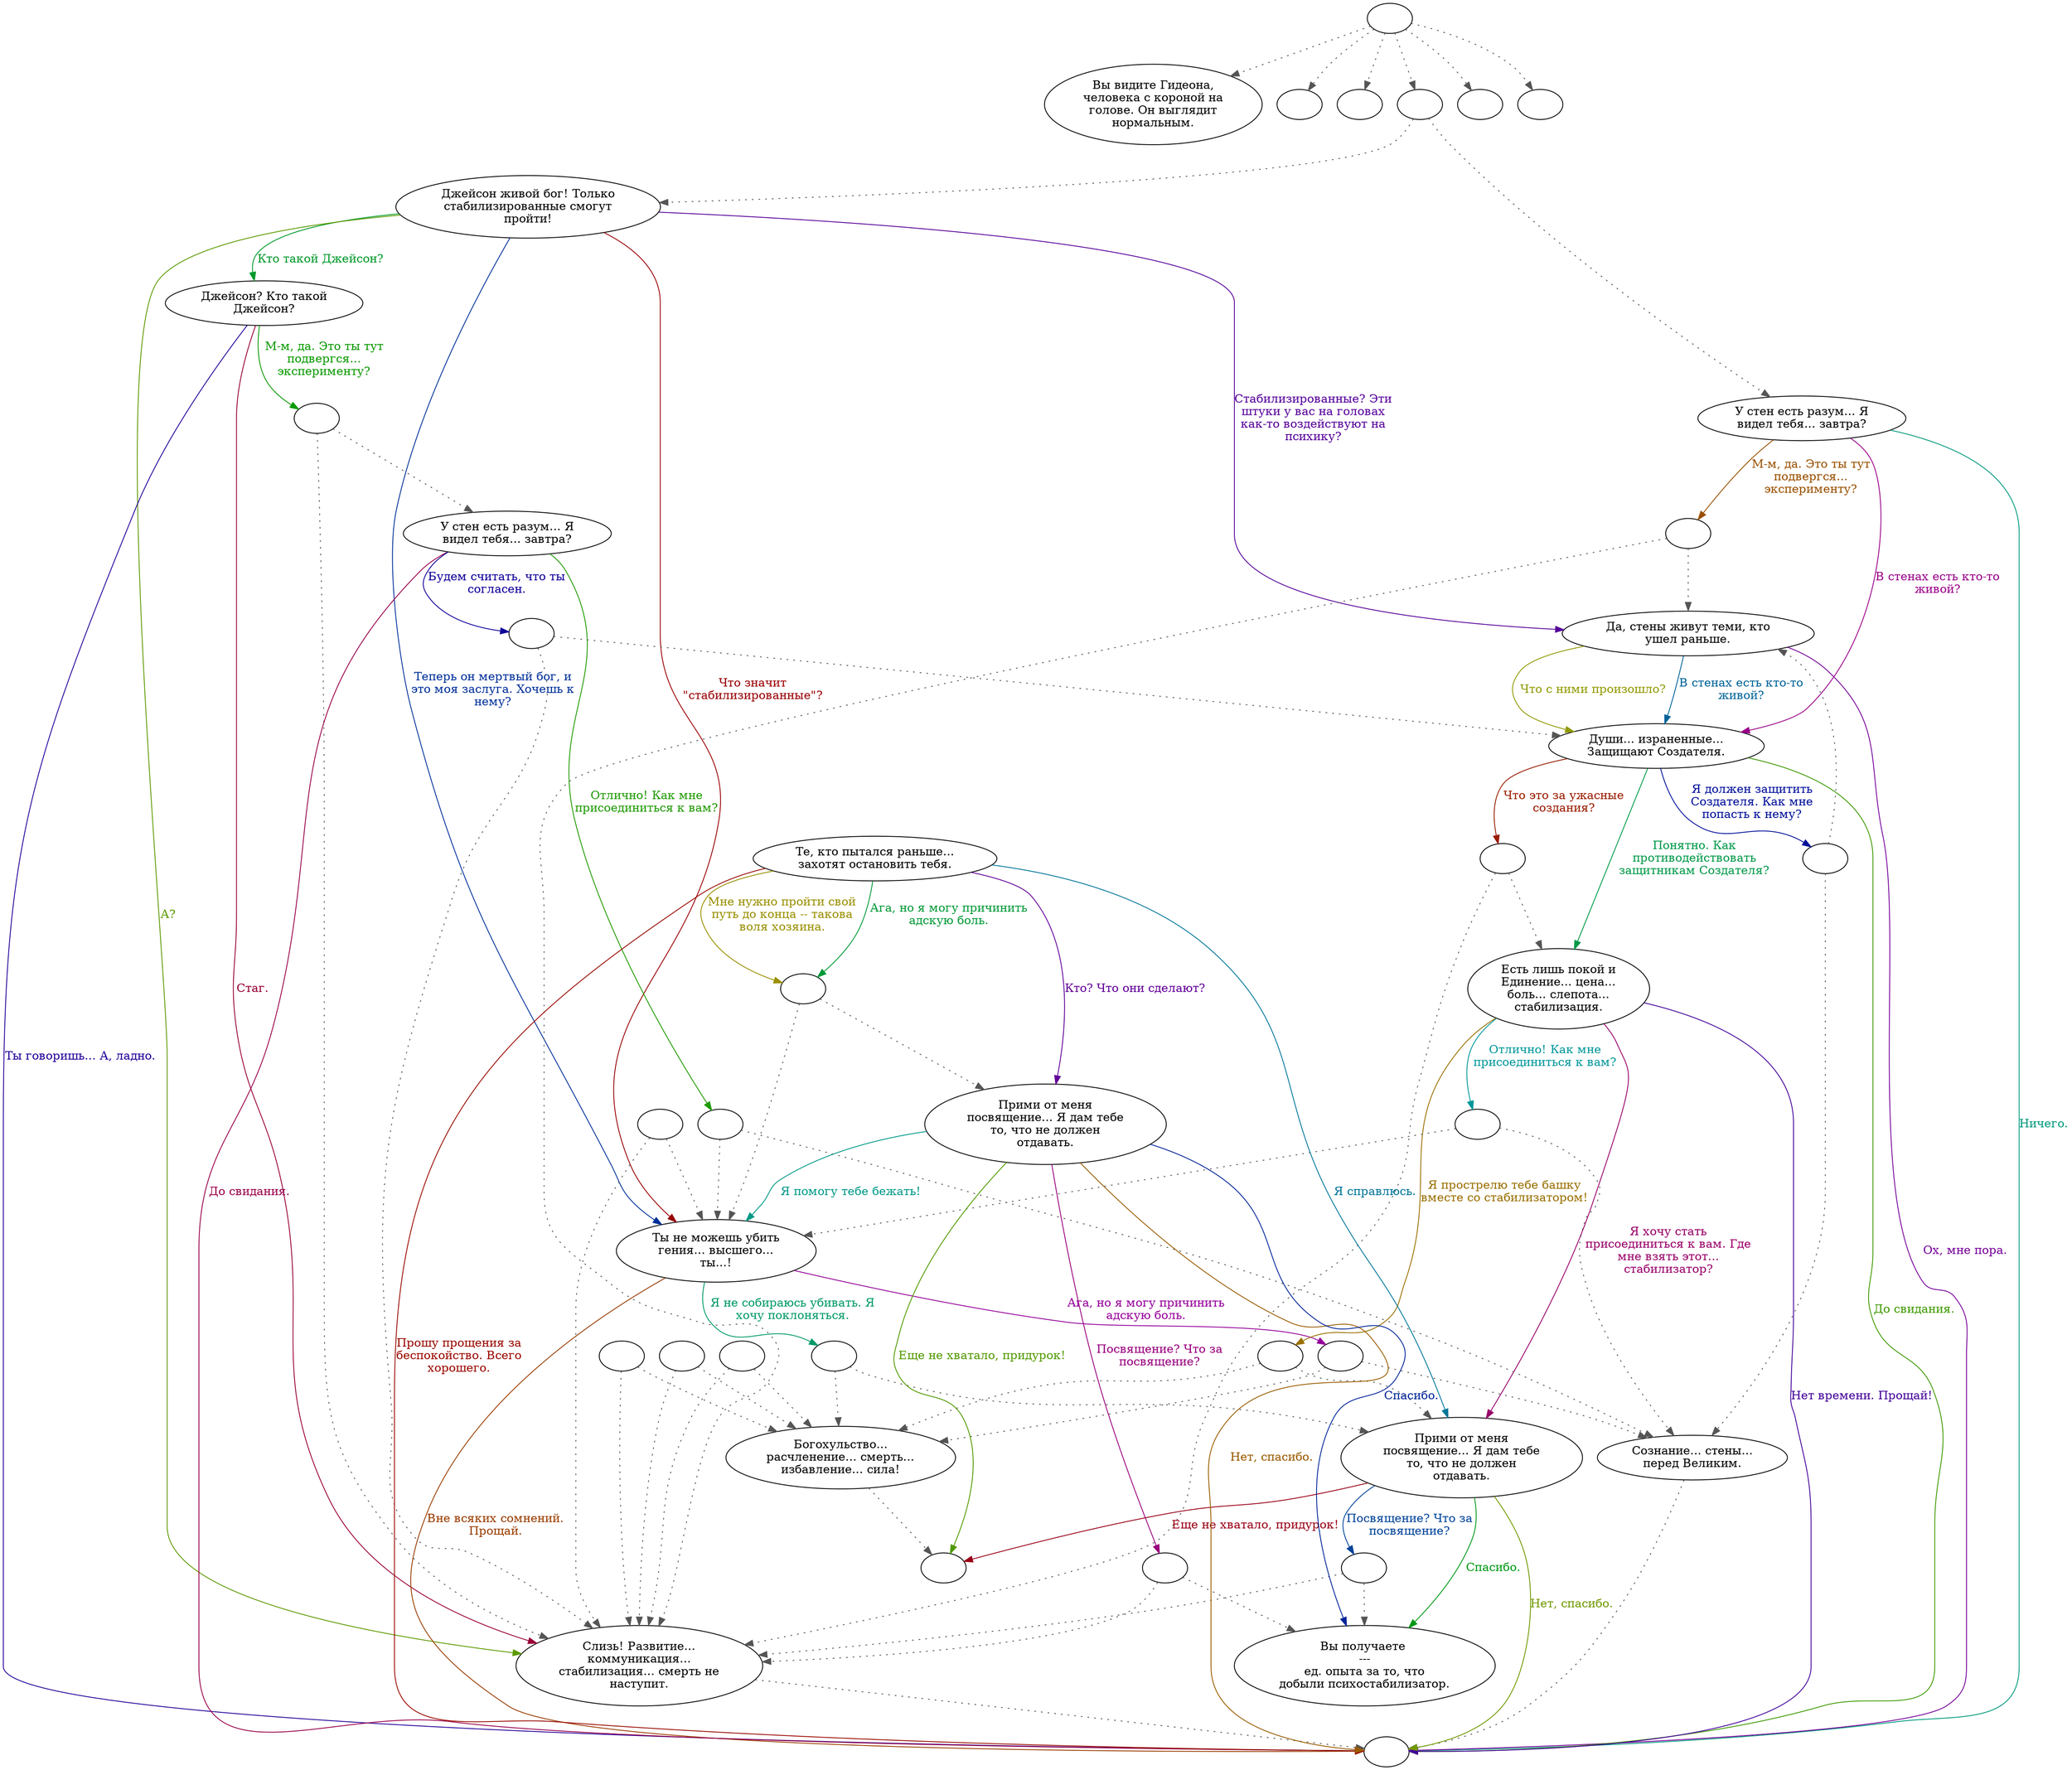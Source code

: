 digraph gideon {
  "start" [style=filled       fillcolor="#FFFFFF"       color="#000000"]
  "start" -> "look_at_p_proc" [style=dotted color="#555555"]
  "start" -> "combat_p_proc" [style=dotted color="#555555"]
  "start" -> "pickup_p_proc" [style=dotted color="#555555"]
  "start" -> "talk_p_proc" [style=dotted color="#555555"]
  "start" -> "critter_p_proc" [style=dotted color="#555555"]
  "start" -> "destroy_p_proc" [style=dotted color="#555555"]
  "start" [label=""]
  "combat" [style=filled       fillcolor="#FFFFFF"       color="#000000"]
  "combat" [label=""]
  "critter_p_proc" [style=filled       fillcolor="#FFFFFF"       color="#000000"]
  "critter_p_proc" [label=""]
  "pickup_p_proc" [style=filled       fillcolor="#FFFFFF"       color="#000000"]
  "pickup_p_proc" [label=""]
  "talk_p_proc" [style=filled       fillcolor="#FFFFFF"       color="#000000"]
  "talk_p_proc" -> "gideon00" [style=dotted color="#555555"]
  "talk_p_proc" -> "gideon01" [style=dotted color="#555555"]
  "talk_p_proc" [label=""]
  "destroy_p_proc" [style=filled       fillcolor="#FFFFFF"       color="#000000"]
  "destroy_p_proc" [label=""]
  "look_at_p_proc" [style=filled       fillcolor="#FFFFFF"       color="#000000"]
  "look_at_p_proc" [label="Вы видите Гидеона,\nчеловека с короной на\nголове. Он выглядит\nнормальным."]
  "combat_p_proc" [style=filled       fillcolor="#FFFFFF"       color="#000000"]
  "combat_p_proc" [label=""]
  "gideon00" [style=filled       fillcolor="#FFFFFF"       color="#000000"]
  "gideon00" [label="Джейсон живой бог! Только\nстабилизированные cмогут\nпройти!"]
  "gideon00" -> "gideon03" [label="Стабилизированные? Эти\nштуки у вас на головах\nкак-то воздействуют на\nпсихику?" color="#560099" fontcolor="#560099"]
  "gideon00" -> "gideon02" [label="Кто такой Джейсон?" color="#00992A" fontcolor="#00992A"]
  "gideon00" -> "gideon07" [label="Что значит\n\"стабилизированные\"?" color="#990003" fontcolor="#990003"]
  "gideon00" -> "gideon07" [label="Теперь он мертвый бог, и\nэто моя заслуга. Хочешь к\nнему?" color="#003099" fontcolor="#003099"]
  "gideon00" -> "gideon08" [label="А?" color="#5C9900" fontcolor="#5C9900"]
  "gideon01" [style=filled       fillcolor="#FFFFFF"       color="#000000"]
  "gideon01" [label="У стен есть разум... Я\nвидел тебя... завтра?"]
  "gideon01" -> "gideon04" [label="В стенах есть кто-то\nживой?" color="#990089" fontcolor="#990089"]
  "gideon01" -> "dialog_end" [label="Ничего." color="#00997C" fontcolor="#00997C"]
  "gideon01" -> "gideon01a" [label="М-м, да. Это ты тут\nподвергся...\nэксперименту?" color="#995000" fontcolor="#995000"]
  "gideon01a" [style=filled       fillcolor="#FFFFFF"       color="#000000"]
  "gideon01a" -> "gideon03" [style=dotted color="#555555"]
  "gideon01a" -> "gideon08" [style=dotted color="#555555"]
  "gideon01a" [label=""]
  "gideon02" [style=filled       fillcolor="#FFFFFF"       color="#000000"]
  "gideon02" [label="Джейсон? Кто такой\nДжейсон?"]
  "gideon02" -> "dialog_end" [label="Ты говоришь... А, ладно." color="#230099" fontcolor="#230099"]
  "gideon02" -> "gideon02a" [label="М-м, да. Это ты тут\nподвергся...\nэксперименту?" color="#0A9900" fontcolor="#0A9900"]
  "gideon02" -> "gideon08" [label="Стаг." color="#990036" fontcolor="#990036"]
  "gideon02a" [style=filled       fillcolor="#FFFFFF"       color="#000000"]
  "gideon02a" -> "gideon09" [style=dotted color="#555555"]
  "gideon02a" -> "gideon08" [style=dotted color="#555555"]
  "gideon02a" [label=""]
  "gideon03" [style=filled       fillcolor="#FFFFFF"       color="#000000"]
  "gideon03" [label="Да, стены живут теми, кто\nушел раньше."]
  "gideon03" -> "gideon04" [label="В стенах есть кто-то\nживой?" color="#006399" fontcolor="#006399"]
  "gideon03" -> "gideon04" [label="Что с ними произошло?" color="#909900" fontcolor="#909900"]
  "gideon03" -> "dialog_end" [label="Ох, мне пора." color="#760099" fontcolor="#760099"]
  "gideon04" [style=filled       fillcolor="#FFFFFF"       color="#000000"]
  "gideon04" [label="Души... израненные...\nЗащищают Создателя."]
  "gideon04" -> "gideon05" [label="Понятно. Как\nпротиводействовать\nзащитникам Создателя?" color="#009949" fontcolor="#009949"]
  "gideon04" -> "gideon04a" [label="Что это за ужасные\nсоздания?" color="#991C00" fontcolor="#991C00"]
  "gideon04" -> "gideon04b" [label="Я должен защитить\nСоздателя. Как мне\nпопасть к нему?" color="#001099" fontcolor="#001099"]
  "gideon04" -> "dialog_end" [label="До свидания." color="#3D9900" fontcolor="#3D9900"]
  "gideon04a" [style=filled       fillcolor="#FFFFFF"       color="#000000"]
  "gideon04a" -> "gideon05" [style=dotted color="#555555"]
  "gideon04a" -> "gideon08" [style=dotted color="#555555"]
  "gideon04a" [label=""]
  "gideon04b" [style=filled       fillcolor="#FFFFFF"       color="#000000"]
  "gideon04b" -> "gideon03" [style=dotted color="#555555"]
  "gideon04b" -> "gideon11" [style=dotted color="#555555"]
  "gideon04b" [label=""]
  "gideon04c" [style=filled       fillcolor="#FFFFFF"       color="#000000"]
  "gideon04c" -> "gideon07" [style=dotted color="#555555"]
  "gideon04c" -> "gideon08" [style=dotted color="#555555"]
  "gideon04c" [label=""]
  "gideon05" [style=filled       fillcolor="#FFFFFF"       color="#000000"]
  "gideon05" [label="Есть лишь покой и\nЕдинение... цена...\nболь... слепота...\nстабилизация."]
  "gideon05" -> "gideon06" [label="Я хочу стать\nприсоединиться к вам. Где\nмне взять этот...\nстабилизатор?" color="#990069" fontcolor="#990069"]
  "gideon05" -> "gideon05a" [label="Отлично! Как мне\nприсоединиться к вам?" color="#009699" fontcolor="#009699"]
  "gideon05" -> "gideon05b" [label="Я прострелю тебе башку\nвместе со стабилизатором!" color="#996F00" fontcolor="#996F00"]
  "gideon05" -> "dialog_end" [label="Нет времени. Прощай!" color="#430099" fontcolor="#430099"]
  "gideon05a" [style=filled       fillcolor="#FFFFFF"       color="#000000"]
  "gideon05a" -> "gideon07" [style=dotted color="#555555"]
  "gideon05a" -> "gideon11" [style=dotted color="#555555"]
  "gideon05a" [label=""]
  "gideon05b" [style=filled       fillcolor="#FFFFFF"       color="#000000"]
  "gideon05b" -> "gideon10" [style=dotted color="#555555"]
  "gideon05b" -> "gideon06" [style=dotted color="#555555"]
  "gideon05b" [label=""]
  "gideon06" [style=filled       fillcolor="#FFFFFF"       color="#000000"]
  "gideon06" [label="Прими от меня\nпосвящение... Я дам тебе\nто, что не должен\nотдавать."]
  "gideon06" -> "gideonnull" [label="Спасибо." color="#009916" fontcolor="#009916"]
  "gideon06" -> "combat" [label="Еще не хватало, придурок!" color="#990017" fontcolor="#990017"]
  "gideon06" -> "gideon06a" [label="Посвящение? Что за\nпосвящение?" color="#004399" fontcolor="#004399"]
  "gideon06" -> "dialog_end" [label="Нет, спасибо." color="#709900" fontcolor="#709900"]
  "gideon06a" [style=filled       fillcolor="#FFFFFF"       color="#000000"]
  "gideon06a" -> "gideonnull" [style=dotted color="#555555"]
  "gideon06a" -> "gideon08" [style=dotted color="#555555"]
  "gideon06a" [label=""]
  "gideon07" [style=filled       fillcolor="#FFFFFF"       color="#000000"]
  "gideon07" [label="Ты не можешь убить\nгения... высшего...\nты...!"]
  "gideon07" -> "gideon07b" [label="Ага, но я могу причинить\nадскую боль." color="#950099" fontcolor="#950099"]
  "gideon07" -> "gideon07c" [label="Я не собираюсь убивать. Я\nхочу поклоняться." color="#009969" fontcolor="#009969"]
  "gideon07" -> "dialog_end" [label="Вне всяких сомнений.\nПрощай." color="#993C00" fontcolor="#993C00"]
  "gideon07a" [style=filled       fillcolor="#FFFFFF"       color="#000000"]
  "gideon07a" -> "gideon10" [style=dotted color="#555555"]
  "gideon07a" -> "gideon08" [style=dotted color="#555555"]
  "gideon07a" [label=""]
  "gideon07b" [style=filled       fillcolor="#FFFFFF"       color="#000000"]
  "gideon07b" -> "gideon10" [style=dotted color="#555555"]
  "gideon07b" -> "gideon11" [style=dotted color="#555555"]
  "gideon07b" [label=""]
  "gideon07c" [style=filled       fillcolor="#FFFFFF"       color="#000000"]
  "gideon07c" -> "gideon06" [style=dotted color="#555555"]
  "gideon07c" -> "gideon10" [style=dotted color="#555555"]
  "gideon07c" [label=""]
  "gideon08" [style=filled       fillcolor="#FFFFFF"       color="#000000"]
  "gideon08" -> "dialog_end" [style=dotted color="#555555"]
  "gideon08" [label="Слизь! Развитие...\nкоммуникация...\nстабилизация... смерть не\nнаступит."]
  "gideon09" [style=filled       fillcolor="#FFFFFF"       color="#000000"]
  "gideon09" [label="У стен есть разум... Я\nвидел тебя... завтра?"]
  "gideon09" -> "gideon09a" [label="Будем считать, что ты\nсогласен." color="#0F0099" fontcolor="#0F0099"]
  "gideon09" -> "gideon09b" [label="Отлично! Как мне\nприсоединиться к вам?" color="#1D9900" fontcolor="#1D9900"]
  "gideon09" -> "dialog_end" [label="До свидания." color="#99004A" fontcolor="#99004A"]
  "gideon09a" [style=filled       fillcolor="#FFFFFF"       color="#000000"]
  "gideon09a" -> "gideon04" [style=dotted color="#555555"]
  "gideon09a" -> "gideon08" [style=dotted color="#555555"]
  "gideon09a" [label=""]
  "gideon09b" [style=filled       fillcolor="#FFFFFF"       color="#000000"]
  "gideon09b" -> "gideon07" [style=dotted color="#555555"]
  "gideon09b" -> "gideon11" [style=dotted color="#555555"]
  "gideon09b" [label=""]
  "gideon09c" [style=filled       fillcolor="#FFFFFF"       color="#000000"]
  "gideon09c" -> "gideon10" [style=dotted color="#555555"]
  "gideon09c" -> "gideon08" [style=dotted color="#555555"]
  "gideon09c" [label=""]
  "gideon10" [style=filled       fillcolor="#FFFFFF"       color="#000000"]
  "gideon10" -> "combat" [style=dotted color="#555555"]
  "gideon10" [label="Богохульство...\nрасчленение... смерть...\nизбавление... сила!"]
  "gideon11" [style=filled       fillcolor="#FFFFFF"       color="#000000"]
  "gideon11" -> "dialog_end" [style=dotted color="#555555"]
  "gideon11" [label="Сознание... стены...\nперед Великим."]
  "gideon12" [style=filled       fillcolor="#FFFFFF"       color="#000000"]
  "gideon12" [label="Те, кто пытался раньше...\nзахотят остановить тебя."]
  "gideon12" -> "gideon06" [label="Я справлюсь." color="#007699" fontcolor="#007699"]
  "gideon12" -> "gideon12a" [label="Мне нужно пройти свой\nпуть до конца -- такова\nволя хозяина." color="#998F00" fontcolor="#998F00"]
  "gideon12" -> "gideon13" [label="Кто? Что они сделают?" color="#620099" fontcolor="#620099"]
  "gideon12" -> "gideon12a" [label="Ага, но я могу причинить\nадскую боль." color="#009936" fontcolor="#009936"]
  "gideon12" -> "dialog_end" [label="Прошу прощения за\nбеспокойство. Всего\nхорошего." color="#990900" fontcolor="#990900"]
  "gideon12a" [style=filled       fillcolor="#FFFFFF"       color="#000000"]
  "gideon12a" -> "gideon13" [style=dotted color="#555555"]
  "gideon12a" -> "gideon07" [style=dotted color="#555555"]
  "gideon12a" [label=""]
  "gideon12b" [style=filled       fillcolor="#FFFFFF"       color="#000000"]
  "gideon12b" -> "gideon10" [style=dotted color="#555555"]
  "gideon12b" -> "gideon08" [style=dotted color="#555555"]
  "gideon12b" [label=""]
  "gideon13" [style=filled       fillcolor="#FFFFFF"       color="#000000"]
  "gideon13" [label="Прими от меня\nпосвящение... Я дам тебе\nто, что не должен\nотдавать."]
  "gideon13" -> "gideonnull" [label="Спасибо." color="#002499" fontcolor="#002499"]
  "gideon13" -> "combat" [label="Еще не хватало, придурок!" color="#509900" fontcolor="#509900"]
  "gideon13" -> "gideon13a" [label="Посвящение? Что за\nпосвящение?" color="#99007D" fontcolor="#99007D"]
  "gideon13" -> "gideon07" [label="Я помогу тебе бежать!" color="#009988" fontcolor="#009988"]
  "gideon13" -> "dialog_end" [label="Нет, спасибо." color="#995C00" fontcolor="#995C00"]
  "gideon13a" [style=filled       fillcolor="#FFFFFF"       color="#000000"]
  "gideon13a" -> "gideonnull" [style=dotted color="#555555"]
  "gideon13a" -> "gideon08" [style=dotted color="#555555"]
  "gideon13a" [label=""]
  "gideonnull" [style=filled       fillcolor="#FFFFFF"       color="#000000"]
  "gideonnull" [label="Вы получаете \n---\nед. опыта за то, что\nдобыли психостабилизатор."]
  "dialog_end" [style=filled       fillcolor="#FFFFFF"       color="#000000"]
  "dialog_end" [label=""]
}